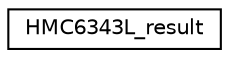 digraph "Graphical Class Hierarchy"
{
  edge [fontname="Helvetica",fontsize="10",labelfontname="Helvetica",labelfontsize="10"];
  node [fontname="Helvetica",fontsize="10",shape=record];
  rankdir="LR";
  Node1 [label="HMC6343L_result",height=0.2,width=0.4,color="black", fillcolor="white", style="filled",URL="$struct_h_m_c6343_l__result.html"];
}
